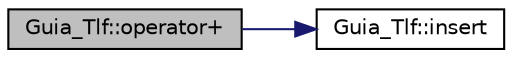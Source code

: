 digraph "Guia_Tlf::operator+"
{
  edge [fontname="Helvetica",fontsize="10",labelfontname="Helvetica",labelfontsize="10"];
  node [fontname="Helvetica",fontsize="10",shape=record];
  rankdir="LR";
  Node11 [label="Guia_Tlf::operator+",height=0.2,width=0.4,color="black", fillcolor="grey75", style="filled", fontcolor="black"];
  Node11 -> Node12 [color="midnightblue",fontsize="10",style="solid"];
  Node12 [label="Guia_Tlf::insert",height=0.2,width=0.4,color="black", fillcolor="white", style="filled",URL="$classGuia__Tlf.html#add78a6fe5e8090ad6f71bbb160b70f77",tooltip="Insert un nuevo telefono. "];
}
